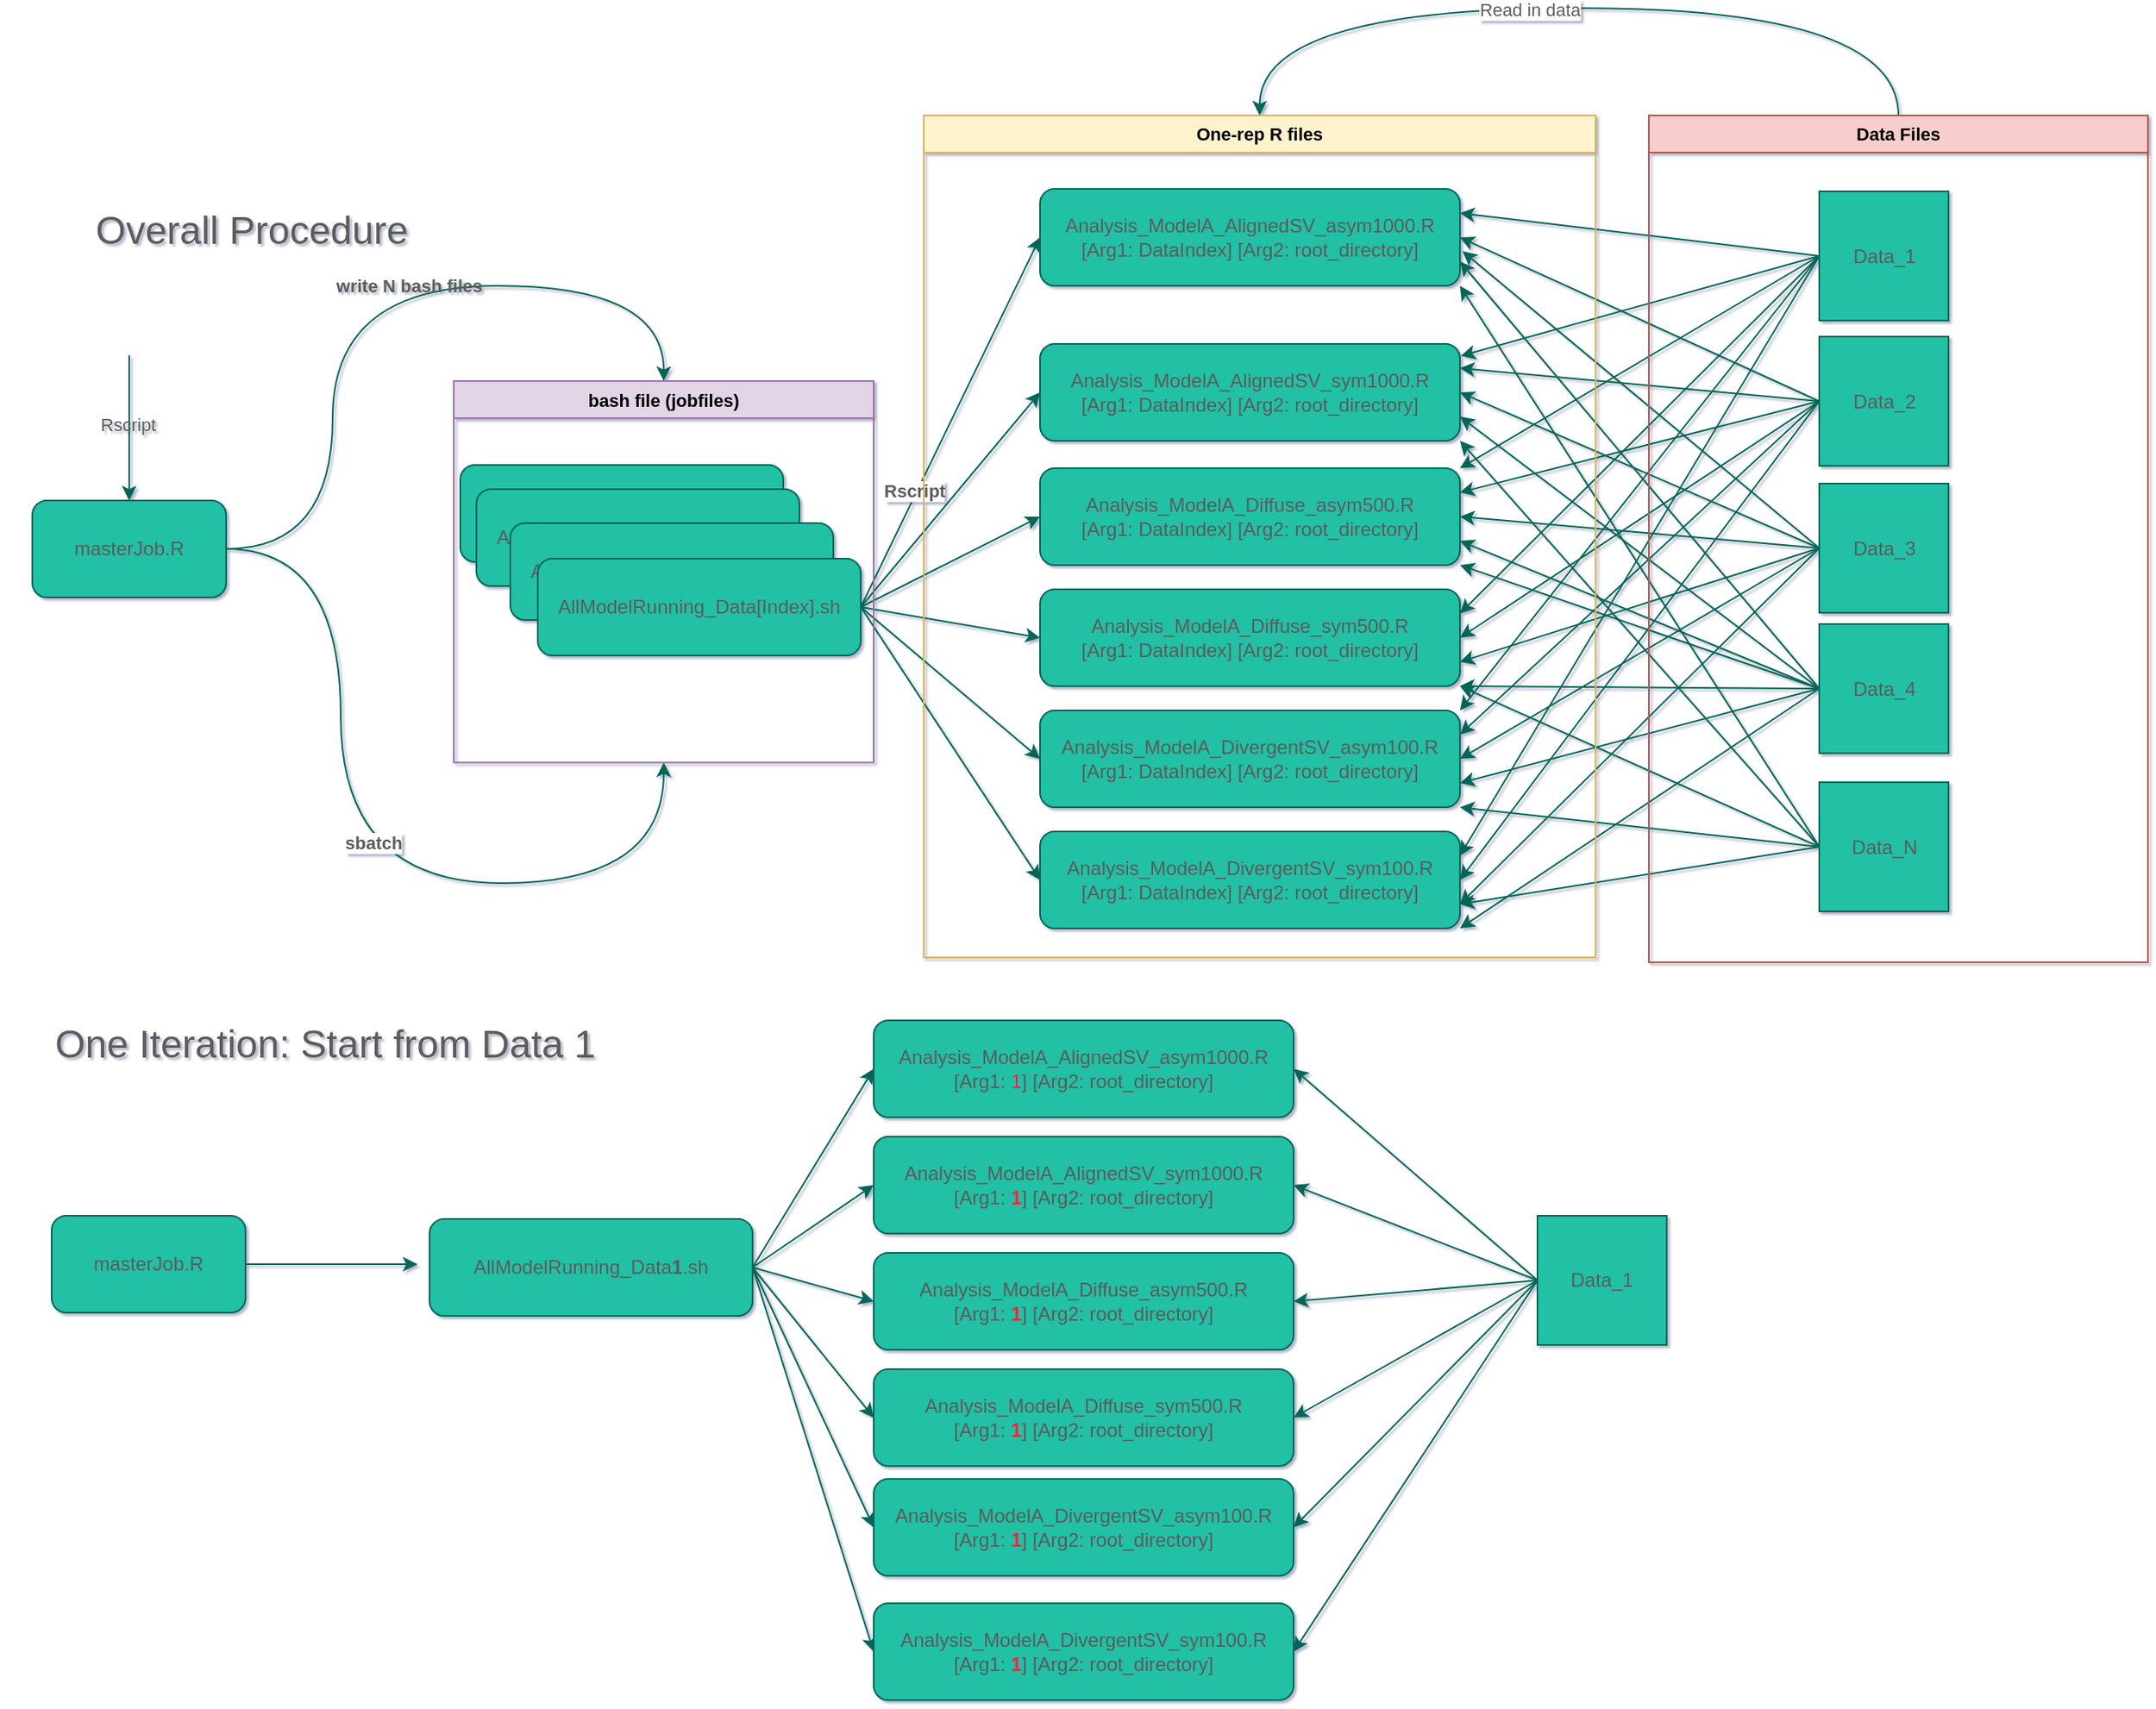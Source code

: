 <mxfile version="21.8.2" type="device">
  <diagram name="Page-1" id="SpYMa07zSHw1RpT01I9M">
    <mxGraphModel dx="2014" dy="982" grid="0" gridSize="10" guides="1" tooltips="1" connect="1" arrows="1" fold="1" page="1" pageScale="1" pageWidth="850" pageHeight="1100" math="0" shadow="1">
      <root>
        <mxCell id="0" />
        <mxCell id="1" parent="0" />
        <mxCell id="arrLQwUj6pvpC0ov4RRB-5" style="rounded=0;orthogonalLoop=1;jettySize=auto;html=1;exitX=1;exitY=0.5;exitDx=0;exitDy=0;entryX=0.5;entryY=0;entryDx=0;entryDy=0;edgeStyle=orthogonalEdgeStyle;labelBackgroundColor=none;strokeColor=#006658;fontColor=default;curved=1;" edge="1" parent="1" source="arrLQwUj6pvpC0ov4RRB-1" target="arrLQwUj6pvpC0ov4RRB-119">
          <mxGeometry relative="1" as="geometry">
            <Array as="points">
              <mxPoint x="286" y="500" />
              <mxPoint x="286" y="337" />
              <mxPoint x="491" y="337" />
            </Array>
          </mxGeometry>
        </mxCell>
        <mxCell id="arrLQwUj6pvpC0ov4RRB-9" value="&lt;b&gt;write N bash files&lt;/b&gt;" style="edgeLabel;html=1;align=center;verticalAlign=middle;resizable=0;points=[];labelBackgroundColor=none;fontColor=#5C5C5C;" vertex="1" connectable="0" parent="arrLQwUj6pvpC0ov4RRB-5">
          <mxGeometry x="-0.064" y="1" relative="1" as="geometry">
            <mxPoint x="45" y="1" as="offset" />
          </mxGeometry>
        </mxCell>
        <mxCell id="arrLQwUj6pvpC0ov4RRB-120" style="edgeStyle=orthogonalEdgeStyle;shape=connector;rounded=0;orthogonalLoop=1;jettySize=auto;html=1;exitX=1;exitY=0.5;exitDx=0;exitDy=0;entryX=0.5;entryY=1;entryDx=0;entryDy=0;labelBackgroundColor=default;strokeColor=#006658;align=center;verticalAlign=middle;fontFamily=Helvetica;fontSize=11;fontColor=#5C5C5C;endArrow=classic;fillColor=#21C0A5;curved=1;" edge="1" parent="1" source="arrLQwUj6pvpC0ov4RRB-1" target="arrLQwUj6pvpC0ov4RRB-119">
          <mxGeometry relative="1" as="geometry">
            <Array as="points">
              <mxPoint x="291" y="500" />
              <mxPoint x="291" y="707" />
              <mxPoint x="491" y="707" />
            </Array>
          </mxGeometry>
        </mxCell>
        <mxCell id="arrLQwUj6pvpC0ov4RRB-121" value="&lt;b&gt;sbatch&lt;/b&gt;" style="edgeLabel;html=1;align=center;verticalAlign=middle;resizable=0;points=[];fontSize=11;fontFamily=Helvetica;fontColor=#5C5C5C;" vertex="1" connectable="0" parent="arrLQwUj6pvpC0ov4RRB-120">
          <mxGeometry x="-0.086" y="19" relative="1" as="geometry">
            <mxPoint x="1" as="offset" />
          </mxGeometry>
        </mxCell>
        <mxCell id="arrLQwUj6pvpC0ov4RRB-1" value="masterJob.R" style="rounded=1;whiteSpace=wrap;html=1;labelBackgroundColor=none;fillColor=#21C0A5;strokeColor=#006658;fontColor=#5C5C5C;" vertex="1" parent="1">
          <mxGeometry x="100" y="470" width="120" height="60" as="geometry" />
        </mxCell>
        <mxCell id="arrLQwUj6pvpC0ov4RRB-2" value="" style="endArrow=classic;html=1;rounded=0;entryX=0.5;entryY=0;entryDx=0;entryDy=0;labelBackgroundColor=none;strokeColor=#006658;fontColor=default;" edge="1" parent="1" target="arrLQwUj6pvpC0ov4RRB-1">
          <mxGeometry width="50" height="50" relative="1" as="geometry">
            <mxPoint x="160" y="380" as="sourcePoint" />
            <mxPoint x="210" y="360" as="targetPoint" />
          </mxGeometry>
        </mxCell>
        <mxCell id="arrLQwUj6pvpC0ov4RRB-3" value="Rscript" style="edgeLabel;html=1;align=center;verticalAlign=middle;resizable=0;points=[];labelBackgroundColor=none;fontColor=#5C5C5C;" vertex="1" connectable="0" parent="arrLQwUj6pvpC0ov4RRB-2">
          <mxGeometry x="-0.044" y="-1" relative="1" as="geometry">
            <mxPoint as="offset" />
          </mxGeometry>
        </mxCell>
        <mxCell id="arrLQwUj6pvpC0ov4RRB-110" style="edgeStyle=none;shape=connector;rounded=0;orthogonalLoop=1;jettySize=auto;html=1;exitX=1;exitY=0.5;exitDx=0;exitDy=0;entryX=0;entryY=0.5;entryDx=0;entryDy=0;labelBackgroundColor=default;strokeColor=#006658;align=center;verticalAlign=middle;fontFamily=Helvetica;fontSize=11;fontColor=#5C5C5C;endArrow=classic;fillColor=#21C0A5;" edge="1" parent="1" source="arrLQwUj6pvpC0ov4RRB-8" target="arrLQwUj6pvpC0ov4RRB-13">
          <mxGeometry relative="1" as="geometry" />
        </mxCell>
        <mxCell id="arrLQwUj6pvpC0ov4RRB-116" value="&lt;b&gt;Rscript&lt;/b&gt;" style="edgeLabel;html=1;align=center;verticalAlign=middle;resizable=0;points=[];fontSize=11;fontFamily=Helvetica;fontColor=#5C5C5C;" vertex="1" connectable="0" parent="arrLQwUj6pvpC0ov4RRB-110">
          <mxGeometry x="-0.38" y="2" relative="1" as="geometry">
            <mxPoint as="offset" />
          </mxGeometry>
        </mxCell>
        <mxCell id="arrLQwUj6pvpC0ov4RRB-111" style="edgeStyle=none;shape=connector;rounded=0;orthogonalLoop=1;jettySize=auto;html=1;exitX=1;exitY=0.5;exitDx=0;exitDy=0;entryX=0;entryY=0.5;entryDx=0;entryDy=0;labelBackgroundColor=default;strokeColor=#006658;align=center;verticalAlign=middle;fontFamily=Helvetica;fontSize=11;fontColor=#5C5C5C;endArrow=classic;fillColor=#21C0A5;" edge="1" parent="1" source="arrLQwUj6pvpC0ov4RRB-8" target="arrLQwUj6pvpC0ov4RRB-14">
          <mxGeometry relative="1" as="geometry" />
        </mxCell>
        <mxCell id="arrLQwUj6pvpC0ov4RRB-112" style="edgeStyle=none;shape=connector;rounded=0;orthogonalLoop=1;jettySize=auto;html=1;exitX=1;exitY=0.5;exitDx=0;exitDy=0;entryX=0;entryY=0.5;entryDx=0;entryDy=0;labelBackgroundColor=default;strokeColor=#006658;align=center;verticalAlign=middle;fontFamily=Helvetica;fontSize=11;fontColor=#5C5C5C;endArrow=classic;fillColor=#21C0A5;" edge="1" parent="1" source="arrLQwUj6pvpC0ov4RRB-8" target="arrLQwUj6pvpC0ov4RRB-18">
          <mxGeometry relative="1" as="geometry" />
        </mxCell>
        <mxCell id="arrLQwUj6pvpC0ov4RRB-113" style="edgeStyle=none;shape=connector;rounded=0;orthogonalLoop=1;jettySize=auto;html=1;exitX=1;exitY=0.5;exitDx=0;exitDy=0;entryX=0;entryY=0.5;entryDx=0;entryDy=0;labelBackgroundColor=default;strokeColor=#006658;align=center;verticalAlign=middle;fontFamily=Helvetica;fontSize=11;fontColor=#5C5C5C;endArrow=classic;fillColor=#21C0A5;" edge="1" parent="1" source="arrLQwUj6pvpC0ov4RRB-8" target="arrLQwUj6pvpC0ov4RRB-19">
          <mxGeometry relative="1" as="geometry" />
        </mxCell>
        <mxCell id="arrLQwUj6pvpC0ov4RRB-114" style="edgeStyle=none;shape=connector;rounded=0;orthogonalLoop=1;jettySize=auto;html=1;exitX=1;exitY=0.5;exitDx=0;exitDy=0;entryX=0;entryY=0.5;entryDx=0;entryDy=0;labelBackgroundColor=default;strokeColor=#006658;align=center;verticalAlign=middle;fontFamily=Helvetica;fontSize=11;fontColor=#5C5C5C;endArrow=classic;fillColor=#21C0A5;" edge="1" parent="1" source="arrLQwUj6pvpC0ov4RRB-8" target="arrLQwUj6pvpC0ov4RRB-20">
          <mxGeometry relative="1" as="geometry" />
        </mxCell>
        <mxCell id="arrLQwUj6pvpC0ov4RRB-115" style="edgeStyle=none;shape=connector;rounded=0;orthogonalLoop=1;jettySize=auto;html=1;exitX=1;exitY=0.5;exitDx=0;exitDy=0;entryX=0;entryY=0.5;entryDx=0;entryDy=0;labelBackgroundColor=default;strokeColor=#006658;align=center;verticalAlign=middle;fontFamily=Helvetica;fontSize=11;fontColor=#5C5C5C;endArrow=classic;fillColor=#21C0A5;" edge="1" parent="1" source="arrLQwUj6pvpC0ov4RRB-8" target="arrLQwUj6pvpC0ov4RRB-21">
          <mxGeometry relative="1" as="geometry" />
        </mxCell>
        <mxCell id="arrLQwUj6pvpC0ov4RRB-34" style="rounded=0;orthogonalLoop=1;jettySize=auto;html=1;exitX=0;exitY=0.5;exitDx=0;exitDy=0;entryX=1;entryY=0.25;entryDx=0;entryDy=0;labelBackgroundColor=none;strokeColor=#006658;fontColor=default;" edge="1" parent="1" source="arrLQwUj6pvpC0ov4RRB-32" target="arrLQwUj6pvpC0ov4RRB-13">
          <mxGeometry relative="1" as="geometry" />
        </mxCell>
        <mxCell id="arrLQwUj6pvpC0ov4RRB-46" style="rounded=0;orthogonalLoop=1;jettySize=auto;html=1;exitX=0;exitY=0.5;exitDx=0;exitDy=0;entryX=1.002;entryY=0.125;entryDx=0;entryDy=0;entryPerimeter=0;labelBackgroundColor=none;strokeColor=#006658;fontColor=default;" edge="1" parent="1" source="arrLQwUj6pvpC0ov4RRB-32" target="arrLQwUj6pvpC0ov4RRB-14">
          <mxGeometry relative="1" as="geometry" />
        </mxCell>
        <mxCell id="arrLQwUj6pvpC0ov4RRB-51" style="edgeStyle=none;shape=connector;rounded=0;orthogonalLoop=1;jettySize=auto;html=1;exitX=0;exitY=0.5;exitDx=0;exitDy=0;entryX=1;entryY=0;entryDx=0;entryDy=0;labelBackgroundColor=none;strokeColor=#006658;align=center;verticalAlign=middle;fontFamily=Helvetica;fontSize=11;fontColor=default;endArrow=classic;" edge="1" parent="1" source="arrLQwUj6pvpC0ov4RRB-32" target="arrLQwUj6pvpC0ov4RRB-18">
          <mxGeometry relative="1" as="geometry" />
        </mxCell>
        <mxCell id="arrLQwUj6pvpC0ov4RRB-56" style="edgeStyle=none;shape=connector;rounded=0;orthogonalLoop=1;jettySize=auto;html=1;exitX=0;exitY=0.5;exitDx=0;exitDy=0;entryX=1;entryY=0.25;entryDx=0;entryDy=0;labelBackgroundColor=none;strokeColor=#006658;align=center;verticalAlign=middle;fontFamily=Helvetica;fontSize=11;fontColor=default;endArrow=classic;" edge="1" parent="1" source="arrLQwUj6pvpC0ov4RRB-32" target="arrLQwUj6pvpC0ov4RRB-19">
          <mxGeometry relative="1" as="geometry" />
        </mxCell>
        <mxCell id="arrLQwUj6pvpC0ov4RRB-61" style="edgeStyle=none;shape=connector;rounded=0;orthogonalLoop=1;jettySize=auto;html=1;exitX=0;exitY=0.5;exitDx=0;exitDy=0;entryX=1;entryY=0;entryDx=0;entryDy=0;labelBackgroundColor=none;strokeColor=#006658;align=center;verticalAlign=middle;fontFamily=Helvetica;fontSize=11;fontColor=default;endArrow=classic;" edge="1" parent="1" source="arrLQwUj6pvpC0ov4RRB-32" target="arrLQwUj6pvpC0ov4RRB-20">
          <mxGeometry relative="1" as="geometry" />
        </mxCell>
        <mxCell id="arrLQwUj6pvpC0ov4RRB-66" style="edgeStyle=none;shape=connector;rounded=0;orthogonalLoop=1;jettySize=auto;html=1;exitX=0;exitY=0.5;exitDx=0;exitDy=0;entryX=1;entryY=0.25;entryDx=0;entryDy=0;labelBackgroundColor=none;strokeColor=#006658;align=center;verticalAlign=middle;fontFamily=Helvetica;fontSize=11;fontColor=default;endArrow=classic;" edge="1" parent="1" source="arrLQwUj6pvpC0ov4RRB-32" target="arrLQwUj6pvpC0ov4RRB-21">
          <mxGeometry relative="1" as="geometry" />
        </mxCell>
        <mxCell id="arrLQwUj6pvpC0ov4RRB-39" style="rounded=0;orthogonalLoop=1;jettySize=auto;html=1;exitX=0;exitY=0.5;exitDx=0;exitDy=0;entryX=1;entryY=0.5;entryDx=0;entryDy=0;labelBackgroundColor=none;strokeColor=#006658;fontColor=default;" edge="1" parent="1" source="arrLQwUj6pvpC0ov4RRB-33" target="arrLQwUj6pvpC0ov4RRB-13">
          <mxGeometry relative="1" as="geometry" />
        </mxCell>
        <mxCell id="arrLQwUj6pvpC0ov4RRB-47" style="edgeStyle=none;shape=connector;rounded=0;orthogonalLoop=1;jettySize=auto;html=1;exitX=0;exitY=0.5;exitDx=0;exitDy=0;entryX=1;entryY=0.25;entryDx=0;entryDy=0;labelBackgroundColor=none;strokeColor=#006658;align=center;verticalAlign=middle;fontFamily=Helvetica;fontSize=11;fontColor=default;endArrow=classic;" edge="1" parent="1" source="arrLQwUj6pvpC0ov4RRB-33" target="arrLQwUj6pvpC0ov4RRB-14">
          <mxGeometry relative="1" as="geometry" />
        </mxCell>
        <mxCell id="arrLQwUj6pvpC0ov4RRB-52" style="edgeStyle=none;shape=connector;rounded=0;orthogonalLoop=1;jettySize=auto;html=1;exitX=0;exitY=0.5;exitDx=0;exitDy=0;entryX=1;entryY=0.25;entryDx=0;entryDy=0;labelBackgroundColor=none;strokeColor=#006658;align=center;verticalAlign=middle;fontFamily=Helvetica;fontSize=11;fontColor=default;endArrow=classic;" edge="1" parent="1" source="arrLQwUj6pvpC0ov4RRB-33" target="arrLQwUj6pvpC0ov4RRB-18">
          <mxGeometry relative="1" as="geometry" />
        </mxCell>
        <mxCell id="arrLQwUj6pvpC0ov4RRB-57" style="edgeStyle=none;shape=connector;rounded=0;orthogonalLoop=1;jettySize=auto;html=1;exitX=0;exitY=0.5;exitDx=0;exitDy=0;entryX=1;entryY=0.5;entryDx=0;entryDy=0;labelBackgroundColor=none;strokeColor=#006658;align=center;verticalAlign=middle;fontFamily=Helvetica;fontSize=11;fontColor=default;endArrow=classic;" edge="1" parent="1" source="arrLQwUj6pvpC0ov4RRB-33" target="arrLQwUj6pvpC0ov4RRB-19">
          <mxGeometry relative="1" as="geometry" />
        </mxCell>
        <mxCell id="arrLQwUj6pvpC0ov4RRB-62" style="edgeStyle=none;shape=connector;rounded=0;orthogonalLoop=1;jettySize=auto;html=1;exitX=0;exitY=0.5;exitDx=0;exitDy=0;entryX=1;entryY=0.25;entryDx=0;entryDy=0;labelBackgroundColor=none;strokeColor=#006658;align=center;verticalAlign=middle;fontFamily=Helvetica;fontSize=11;fontColor=default;endArrow=classic;" edge="1" parent="1" source="arrLQwUj6pvpC0ov4RRB-33" target="arrLQwUj6pvpC0ov4RRB-20">
          <mxGeometry relative="1" as="geometry" />
        </mxCell>
        <mxCell id="arrLQwUj6pvpC0ov4RRB-67" style="edgeStyle=none;shape=connector;rounded=0;orthogonalLoop=1;jettySize=auto;html=1;exitX=0;exitY=0.5;exitDx=0;exitDy=0;entryX=1;entryY=0.5;entryDx=0;entryDy=0;labelBackgroundColor=none;strokeColor=#006658;align=center;verticalAlign=middle;fontFamily=Helvetica;fontSize=11;fontColor=default;endArrow=classic;" edge="1" parent="1" source="arrLQwUj6pvpC0ov4RRB-33" target="arrLQwUj6pvpC0ov4RRB-21">
          <mxGeometry relative="1" as="geometry" />
        </mxCell>
        <mxCell id="arrLQwUj6pvpC0ov4RRB-40" style="rounded=0;orthogonalLoop=1;jettySize=auto;html=1;exitX=0;exitY=0.5;exitDx=0;exitDy=0;entryX=1.006;entryY=0.642;entryDx=0;entryDy=0;entryPerimeter=0;labelBackgroundColor=none;strokeColor=#006658;fontColor=default;" edge="1" parent="1" source="arrLQwUj6pvpC0ov4RRB-35" target="arrLQwUj6pvpC0ov4RRB-13">
          <mxGeometry relative="1" as="geometry" />
        </mxCell>
        <mxCell id="arrLQwUj6pvpC0ov4RRB-48" style="edgeStyle=none;shape=connector;rounded=0;orthogonalLoop=1;jettySize=auto;html=1;exitX=0;exitY=0.5;exitDx=0;exitDy=0;entryX=1;entryY=0.5;entryDx=0;entryDy=0;labelBackgroundColor=none;strokeColor=#006658;align=center;verticalAlign=middle;fontFamily=Helvetica;fontSize=11;fontColor=default;endArrow=classic;" edge="1" parent="1" source="arrLQwUj6pvpC0ov4RRB-35" target="arrLQwUj6pvpC0ov4RRB-14">
          <mxGeometry relative="1" as="geometry" />
        </mxCell>
        <mxCell id="arrLQwUj6pvpC0ov4RRB-53" style="edgeStyle=none;shape=connector;rounded=0;orthogonalLoop=1;jettySize=auto;html=1;exitX=0;exitY=0.5;exitDx=0;exitDy=0;entryX=1;entryY=0.5;entryDx=0;entryDy=0;labelBackgroundColor=none;strokeColor=#006658;align=center;verticalAlign=middle;fontFamily=Helvetica;fontSize=11;fontColor=default;endArrow=classic;" edge="1" parent="1" source="arrLQwUj6pvpC0ov4RRB-35" target="arrLQwUj6pvpC0ov4RRB-18">
          <mxGeometry relative="1" as="geometry" />
        </mxCell>
        <mxCell id="arrLQwUj6pvpC0ov4RRB-58" style="edgeStyle=none;shape=connector;rounded=0;orthogonalLoop=1;jettySize=auto;html=1;exitX=0;exitY=0.5;exitDx=0;exitDy=0;entryX=1;entryY=0.75;entryDx=0;entryDy=0;labelBackgroundColor=none;strokeColor=#006658;align=center;verticalAlign=middle;fontFamily=Helvetica;fontSize=11;fontColor=default;endArrow=classic;" edge="1" parent="1" source="arrLQwUj6pvpC0ov4RRB-35" target="arrLQwUj6pvpC0ov4RRB-19">
          <mxGeometry relative="1" as="geometry" />
        </mxCell>
        <mxCell id="arrLQwUj6pvpC0ov4RRB-63" style="edgeStyle=none;shape=connector;rounded=0;orthogonalLoop=1;jettySize=auto;html=1;exitX=0;exitY=0.5;exitDx=0;exitDy=0;entryX=1;entryY=0.5;entryDx=0;entryDy=0;labelBackgroundColor=none;strokeColor=#006658;align=center;verticalAlign=middle;fontFamily=Helvetica;fontSize=11;fontColor=default;endArrow=classic;" edge="1" parent="1" source="arrLQwUj6pvpC0ov4RRB-35" target="arrLQwUj6pvpC0ov4RRB-20">
          <mxGeometry relative="1" as="geometry" />
        </mxCell>
        <mxCell id="arrLQwUj6pvpC0ov4RRB-68" style="edgeStyle=none;shape=connector;rounded=0;orthogonalLoop=1;jettySize=auto;html=1;exitX=0;exitY=0.5;exitDx=0;exitDy=0;entryX=1;entryY=0.75;entryDx=0;entryDy=0;labelBackgroundColor=none;strokeColor=#006658;align=center;verticalAlign=middle;fontFamily=Helvetica;fontSize=11;fontColor=default;endArrow=classic;" edge="1" parent="1" source="arrLQwUj6pvpC0ov4RRB-35" target="arrLQwUj6pvpC0ov4RRB-21">
          <mxGeometry relative="1" as="geometry" />
        </mxCell>
        <mxCell id="arrLQwUj6pvpC0ov4RRB-41" style="rounded=0;orthogonalLoop=1;jettySize=auto;html=1;exitX=0;exitY=0.5;exitDx=0;exitDy=0;entryX=1;entryY=0.75;entryDx=0;entryDy=0;labelBackgroundColor=none;strokeColor=#006658;fontColor=default;" edge="1" parent="1" source="arrLQwUj6pvpC0ov4RRB-36" target="arrLQwUj6pvpC0ov4RRB-13">
          <mxGeometry relative="1" as="geometry" />
        </mxCell>
        <mxCell id="arrLQwUj6pvpC0ov4RRB-49" style="edgeStyle=none;shape=connector;rounded=0;orthogonalLoop=1;jettySize=auto;html=1;exitX=0;exitY=0.5;exitDx=0;exitDy=0;entryX=1;entryY=0.75;entryDx=0;entryDy=0;labelBackgroundColor=none;strokeColor=#006658;align=center;verticalAlign=middle;fontFamily=Helvetica;fontSize=11;fontColor=default;endArrow=classic;" edge="1" parent="1" source="arrLQwUj6pvpC0ov4RRB-36" target="arrLQwUj6pvpC0ov4RRB-14">
          <mxGeometry relative="1" as="geometry" />
        </mxCell>
        <mxCell id="arrLQwUj6pvpC0ov4RRB-54" style="edgeStyle=none;shape=connector;rounded=0;orthogonalLoop=1;jettySize=auto;html=1;exitX=0;exitY=0.5;exitDx=0;exitDy=0;entryX=1;entryY=0.75;entryDx=0;entryDy=0;labelBackgroundColor=none;strokeColor=#006658;align=center;verticalAlign=middle;fontFamily=Helvetica;fontSize=11;fontColor=default;endArrow=classic;" edge="1" parent="1" source="arrLQwUj6pvpC0ov4RRB-36" target="arrLQwUj6pvpC0ov4RRB-18">
          <mxGeometry relative="1" as="geometry" />
        </mxCell>
        <mxCell id="arrLQwUj6pvpC0ov4RRB-55" style="edgeStyle=none;shape=connector;rounded=0;orthogonalLoop=1;jettySize=auto;html=1;exitX=0;exitY=0.5;exitDx=0;exitDy=0;entryX=1;entryY=1;entryDx=0;entryDy=0;labelBackgroundColor=none;strokeColor=#006658;align=center;verticalAlign=middle;fontFamily=Helvetica;fontSize=11;fontColor=default;endArrow=classic;" edge="1" parent="1" source="arrLQwUj6pvpC0ov4RRB-36" target="arrLQwUj6pvpC0ov4RRB-18">
          <mxGeometry relative="1" as="geometry" />
        </mxCell>
        <mxCell id="arrLQwUj6pvpC0ov4RRB-59" style="edgeStyle=none;shape=connector;rounded=0;orthogonalLoop=1;jettySize=auto;html=1;exitX=0;exitY=0.5;exitDx=0;exitDy=0;entryX=1;entryY=1;entryDx=0;entryDy=0;labelBackgroundColor=none;strokeColor=#006658;align=center;verticalAlign=middle;fontFamily=Helvetica;fontSize=11;fontColor=default;endArrow=classic;" edge="1" parent="1" source="arrLQwUj6pvpC0ov4RRB-36" target="arrLQwUj6pvpC0ov4RRB-19">
          <mxGeometry relative="1" as="geometry" />
        </mxCell>
        <mxCell id="arrLQwUj6pvpC0ov4RRB-64" style="edgeStyle=none;shape=connector;rounded=0;orthogonalLoop=1;jettySize=auto;html=1;exitX=0;exitY=0.5;exitDx=0;exitDy=0;entryX=1;entryY=0.75;entryDx=0;entryDy=0;labelBackgroundColor=none;strokeColor=#006658;align=center;verticalAlign=middle;fontFamily=Helvetica;fontSize=11;fontColor=default;endArrow=classic;" edge="1" parent="1" source="arrLQwUj6pvpC0ov4RRB-36" target="arrLQwUj6pvpC0ov4RRB-20">
          <mxGeometry relative="1" as="geometry" />
        </mxCell>
        <mxCell id="arrLQwUj6pvpC0ov4RRB-69" style="edgeStyle=none;shape=connector;rounded=0;orthogonalLoop=1;jettySize=auto;html=1;exitX=0;exitY=0.5;exitDx=0;exitDy=0;entryX=1;entryY=1;entryDx=0;entryDy=0;labelBackgroundColor=none;strokeColor=#006658;align=center;verticalAlign=middle;fontFamily=Helvetica;fontSize=11;fontColor=default;endArrow=classic;" edge="1" parent="1" source="arrLQwUj6pvpC0ov4RRB-36" target="arrLQwUj6pvpC0ov4RRB-21">
          <mxGeometry relative="1" as="geometry" />
        </mxCell>
        <mxCell id="arrLQwUj6pvpC0ov4RRB-42" style="rounded=0;orthogonalLoop=1;jettySize=auto;html=1;exitX=0;exitY=0.5;exitDx=0;exitDy=0;entryX=1;entryY=1;entryDx=0;entryDy=0;labelBackgroundColor=none;strokeColor=#006658;fontColor=default;" edge="1" parent="1" source="arrLQwUj6pvpC0ov4RRB-37" target="arrLQwUj6pvpC0ov4RRB-13">
          <mxGeometry relative="1" as="geometry" />
        </mxCell>
        <mxCell id="arrLQwUj6pvpC0ov4RRB-50" style="edgeStyle=none;shape=connector;rounded=0;orthogonalLoop=1;jettySize=auto;html=1;exitX=0;exitY=0.5;exitDx=0;exitDy=0;entryX=1;entryY=1;entryDx=0;entryDy=0;labelBackgroundColor=none;strokeColor=#006658;align=center;verticalAlign=middle;fontFamily=Helvetica;fontSize=11;fontColor=default;endArrow=classic;" edge="1" parent="1" source="arrLQwUj6pvpC0ov4RRB-37" target="arrLQwUj6pvpC0ov4RRB-14">
          <mxGeometry relative="1" as="geometry" />
        </mxCell>
        <mxCell id="arrLQwUj6pvpC0ov4RRB-60" style="edgeStyle=none;shape=connector;rounded=0;orthogonalLoop=1;jettySize=auto;html=1;exitX=0;exitY=0.5;exitDx=0;exitDy=0;entryX=1;entryY=1;entryDx=0;entryDy=0;labelBackgroundColor=none;strokeColor=#006658;align=center;verticalAlign=middle;fontFamily=Helvetica;fontSize=11;fontColor=default;endArrow=classic;" edge="1" parent="1" source="arrLQwUj6pvpC0ov4RRB-37" target="arrLQwUj6pvpC0ov4RRB-19">
          <mxGeometry relative="1" as="geometry" />
        </mxCell>
        <mxCell id="arrLQwUj6pvpC0ov4RRB-65" style="edgeStyle=none;shape=connector;rounded=0;orthogonalLoop=1;jettySize=auto;html=1;exitX=0;exitY=0.5;exitDx=0;exitDy=0;entryX=1;entryY=1;entryDx=0;entryDy=0;labelBackgroundColor=none;strokeColor=#006658;align=center;verticalAlign=middle;fontFamily=Helvetica;fontSize=11;fontColor=default;endArrow=classic;" edge="1" parent="1" source="arrLQwUj6pvpC0ov4RRB-37" target="arrLQwUj6pvpC0ov4RRB-20">
          <mxGeometry relative="1" as="geometry" />
        </mxCell>
        <mxCell id="arrLQwUj6pvpC0ov4RRB-70" style="edgeStyle=none;shape=connector;rounded=0;orthogonalLoop=1;jettySize=auto;html=1;exitX=0;exitY=0.5;exitDx=0;exitDy=0;entryX=1;entryY=0.75;entryDx=0;entryDy=0;labelBackgroundColor=none;strokeColor=#006658;align=center;verticalAlign=middle;fontFamily=Helvetica;fontSize=11;fontColor=default;endArrow=classic;" edge="1" parent="1" source="arrLQwUj6pvpC0ov4RRB-37" target="arrLQwUj6pvpC0ov4RRB-21">
          <mxGeometry relative="1" as="geometry" />
        </mxCell>
        <mxCell id="arrLQwUj6pvpC0ov4RRB-71" value="&lt;font style=&quot;font-size: 24px;&quot;&gt;Overall Procedure&lt;/font&gt;" style="text;html=1;strokeColor=none;fillColor=none;align=center;verticalAlign=middle;whiteSpace=wrap;rounded=0;fontSize=11;fontFamily=Helvetica;fontColor=#5C5C5C;labelBackgroundColor=none;" vertex="1" parent="1">
          <mxGeometry x="126" y="293" width="220" height="20" as="geometry" />
        </mxCell>
        <mxCell id="arrLQwUj6pvpC0ov4RRB-74" value="&lt;font style=&quot;font-size: 24px;&quot;&gt;One Iteration: Start from Data 1&lt;/font&gt;" style="text;html=1;strokeColor=none;fillColor=none;align=center;verticalAlign=middle;whiteSpace=wrap;rounded=0;fontSize=11;fontFamily=Helvetica;fontColor=#5C5C5C;labelBackgroundColor=none;" vertex="1" parent="1">
          <mxGeometry x="80" y="797" width="403" height="20" as="geometry" />
        </mxCell>
        <mxCell id="arrLQwUj6pvpC0ov4RRB-77" style="edgeStyle=orthogonalEdgeStyle;rounded=0;orthogonalLoop=1;jettySize=auto;html=1;exitX=1;exitY=0.5;exitDx=0;exitDy=0;strokeColor=#006658;fontColor=#5C5C5C;fillColor=#21C0A5;" edge="1" parent="1" source="arrLQwUj6pvpC0ov4RRB-75">
          <mxGeometry relative="1" as="geometry">
            <mxPoint x="338.5" y="943" as="targetPoint" />
          </mxGeometry>
        </mxCell>
        <mxCell id="arrLQwUj6pvpC0ov4RRB-75" value="masterJob.R" style="rounded=1;whiteSpace=wrap;html=1;labelBackgroundColor=none;fillColor=#21C0A5;strokeColor=#006658;fontColor=#5C5C5C;" vertex="1" parent="1">
          <mxGeometry x="112" y="913" width="120" height="60" as="geometry" />
        </mxCell>
        <mxCell id="arrLQwUj6pvpC0ov4RRB-80" style="rounded=0;orthogonalLoop=1;jettySize=auto;html=1;exitX=1;exitY=0.5;exitDx=0;exitDy=0;entryX=0;entryY=0.5;entryDx=0;entryDy=0;strokeColor=#006658;fontColor=#5C5C5C;fillColor=#21C0A5;" edge="1" parent="1" source="arrLQwUj6pvpC0ov4RRB-76" target="arrLQwUj6pvpC0ov4RRB-79">
          <mxGeometry relative="1" as="geometry" />
        </mxCell>
        <mxCell id="arrLQwUj6pvpC0ov4RRB-84" style="edgeStyle=none;shape=connector;rounded=0;orthogonalLoop=1;jettySize=auto;html=1;exitX=1;exitY=0.5;exitDx=0;exitDy=0;entryX=0;entryY=0.5;entryDx=0;entryDy=0;labelBackgroundColor=default;strokeColor=#006658;align=center;verticalAlign=middle;fontFamily=Helvetica;fontSize=11;fontColor=#5C5C5C;endArrow=classic;fillColor=#21C0A5;" edge="1" parent="1" source="arrLQwUj6pvpC0ov4RRB-76" target="arrLQwUj6pvpC0ov4RRB-82">
          <mxGeometry relative="1" as="geometry" />
        </mxCell>
        <mxCell id="arrLQwUj6pvpC0ov4RRB-86" style="edgeStyle=none;shape=connector;rounded=0;orthogonalLoop=1;jettySize=auto;html=1;exitX=1;exitY=0.5;exitDx=0;exitDy=0;labelBackgroundColor=default;strokeColor=#006658;align=center;verticalAlign=middle;fontFamily=Helvetica;fontSize=11;fontColor=#5C5C5C;endArrow=classic;fillColor=#21C0A5;entryX=0;entryY=0.5;entryDx=0;entryDy=0;" edge="1" parent="1" source="arrLQwUj6pvpC0ov4RRB-76" target="arrLQwUj6pvpC0ov4RRB-85">
          <mxGeometry relative="1" as="geometry">
            <mxPoint x="619.5" y="964.5" as="targetPoint" />
          </mxGeometry>
        </mxCell>
        <mxCell id="arrLQwUj6pvpC0ov4RRB-91" style="edgeStyle=none;shape=connector;rounded=0;orthogonalLoop=1;jettySize=auto;html=1;exitX=1;exitY=0.5;exitDx=0;exitDy=0;entryX=0;entryY=0.5;entryDx=0;entryDy=0;labelBackgroundColor=default;strokeColor=#006658;align=center;verticalAlign=middle;fontFamily=Helvetica;fontSize=11;fontColor=#5C5C5C;endArrow=classic;fillColor=#21C0A5;" edge="1" parent="1" source="arrLQwUj6pvpC0ov4RRB-76" target="arrLQwUj6pvpC0ov4RRB-88">
          <mxGeometry relative="1" as="geometry" />
        </mxCell>
        <mxCell id="arrLQwUj6pvpC0ov4RRB-92" style="edgeStyle=none;shape=connector;rounded=0;orthogonalLoop=1;jettySize=auto;html=1;exitX=1;exitY=0.5;exitDx=0;exitDy=0;entryX=0;entryY=0.5;entryDx=0;entryDy=0;labelBackgroundColor=default;strokeColor=#006658;align=center;verticalAlign=middle;fontFamily=Helvetica;fontSize=11;fontColor=#5C5C5C;endArrow=classic;fillColor=#21C0A5;" edge="1" parent="1" source="arrLQwUj6pvpC0ov4RRB-76" target="arrLQwUj6pvpC0ov4RRB-89">
          <mxGeometry relative="1" as="geometry" />
        </mxCell>
        <mxCell id="arrLQwUj6pvpC0ov4RRB-93" style="edgeStyle=none;shape=connector;rounded=0;orthogonalLoop=1;jettySize=auto;html=1;exitX=1;exitY=0.5;exitDx=0;exitDy=0;entryX=0;entryY=0.5;entryDx=0;entryDy=0;labelBackgroundColor=default;strokeColor=#006658;align=center;verticalAlign=middle;fontFamily=Helvetica;fontSize=11;fontColor=#5C5C5C;endArrow=classic;fillColor=#21C0A5;" edge="1" parent="1" source="arrLQwUj6pvpC0ov4RRB-76" target="arrLQwUj6pvpC0ov4RRB-90">
          <mxGeometry relative="1" as="geometry" />
        </mxCell>
        <mxCell id="arrLQwUj6pvpC0ov4RRB-76" value="AllModelRunning_Data&lt;b&gt;1&lt;/b&gt;.sh" style="rounded=1;whiteSpace=wrap;html=1;strokeColor=#006658;labelBackgroundColor=none;fillColor=#21C0A5;fontColor=#5C5C5C;" vertex="1" parent="1">
          <mxGeometry x="346" y="915" width="200" height="60" as="geometry" />
        </mxCell>
        <mxCell id="arrLQwUj6pvpC0ov4RRB-83" style="edgeStyle=none;shape=connector;rounded=0;orthogonalLoop=1;jettySize=auto;html=1;exitX=0;exitY=0.5;exitDx=0;exitDy=0;entryX=1;entryY=0.5;entryDx=0;entryDy=0;labelBackgroundColor=default;strokeColor=#006658;align=center;verticalAlign=middle;fontFamily=Helvetica;fontSize=11;fontColor=#5C5C5C;endArrow=classic;fillColor=#21C0A5;" edge="1" parent="1" source="arrLQwUj6pvpC0ov4RRB-78" target="arrLQwUj6pvpC0ov4RRB-82">
          <mxGeometry relative="1" as="geometry" />
        </mxCell>
        <mxCell id="arrLQwUj6pvpC0ov4RRB-87" style="edgeStyle=none;shape=connector;rounded=0;orthogonalLoop=1;jettySize=auto;html=1;exitX=0;exitY=0.5;exitDx=0;exitDy=0;entryX=1;entryY=0.5;entryDx=0;entryDy=0;labelBackgroundColor=default;strokeColor=#006658;align=center;verticalAlign=middle;fontFamily=Helvetica;fontSize=11;fontColor=#5C5C5C;endArrow=classic;fillColor=#21C0A5;" edge="1" parent="1" source="arrLQwUj6pvpC0ov4RRB-78" target="arrLQwUj6pvpC0ov4RRB-85">
          <mxGeometry relative="1" as="geometry" />
        </mxCell>
        <mxCell id="arrLQwUj6pvpC0ov4RRB-94" style="edgeStyle=none;shape=connector;rounded=0;orthogonalLoop=1;jettySize=auto;html=1;exitX=0;exitY=0.5;exitDx=0;exitDy=0;entryX=1;entryY=0.5;entryDx=0;entryDy=0;labelBackgroundColor=default;strokeColor=#006658;align=center;verticalAlign=middle;fontFamily=Helvetica;fontSize=11;fontColor=#5C5C5C;endArrow=classic;fillColor=#21C0A5;" edge="1" parent="1" source="arrLQwUj6pvpC0ov4RRB-78" target="arrLQwUj6pvpC0ov4RRB-88">
          <mxGeometry relative="1" as="geometry" />
        </mxCell>
        <mxCell id="arrLQwUj6pvpC0ov4RRB-95" style="edgeStyle=none;shape=connector;rounded=0;orthogonalLoop=1;jettySize=auto;html=1;exitX=0;exitY=0.5;exitDx=0;exitDy=0;entryX=1;entryY=0.5;entryDx=0;entryDy=0;labelBackgroundColor=default;strokeColor=#006658;align=center;verticalAlign=middle;fontFamily=Helvetica;fontSize=11;fontColor=#5C5C5C;endArrow=classic;fillColor=#21C0A5;" edge="1" parent="1" source="arrLQwUj6pvpC0ov4RRB-78" target="arrLQwUj6pvpC0ov4RRB-89">
          <mxGeometry relative="1" as="geometry" />
        </mxCell>
        <mxCell id="arrLQwUj6pvpC0ov4RRB-96" style="edgeStyle=none;shape=connector;rounded=0;orthogonalLoop=1;jettySize=auto;html=1;exitX=0;exitY=0.5;exitDx=0;exitDy=0;entryX=1;entryY=0.5;entryDx=0;entryDy=0;labelBackgroundColor=default;strokeColor=#006658;align=center;verticalAlign=middle;fontFamily=Helvetica;fontSize=11;fontColor=#5C5C5C;endArrow=classic;fillColor=#21C0A5;" edge="1" parent="1" source="arrLQwUj6pvpC0ov4RRB-78" target="arrLQwUj6pvpC0ov4RRB-90">
          <mxGeometry relative="1" as="geometry" />
        </mxCell>
        <mxCell id="arrLQwUj6pvpC0ov4RRB-78" value="Data_1" style="whiteSpace=wrap;html=1;aspect=fixed;labelBackgroundColor=none;fillColor=#21C0A5;strokeColor=#006658;fontColor=#5C5C5C;" vertex="1" parent="1">
          <mxGeometry x="1032" y="913" width="80" height="80" as="geometry" />
        </mxCell>
        <mxCell id="arrLQwUj6pvpC0ov4RRB-79" value="Analysis_ModelA_AlignedSV_asym1000.R&lt;br&gt;[Arg1: &lt;font color=&quot;#ff213f&quot;&gt;1&lt;/font&gt;] [Arg2: root_directory]" style="rounded=1;whiteSpace=wrap;html=1;labelBackgroundColor=none;fillColor=#21C0A5;strokeColor=#006658;fontColor=#5C5C5C;" vertex="1" parent="1">
          <mxGeometry x="621" y="792" width="260" height="60" as="geometry" />
        </mxCell>
        <mxCell id="arrLQwUj6pvpC0ov4RRB-81" style="rounded=0;orthogonalLoop=1;jettySize=auto;html=1;exitX=0;exitY=0.5;exitDx=0;exitDy=0;entryX=1;entryY=0.5;entryDx=0;entryDy=0;strokeColor=#006658;fontColor=#5C5C5C;fillColor=#21C0A5;" edge="1" parent="1" source="arrLQwUj6pvpC0ov4RRB-78" target="arrLQwUj6pvpC0ov4RRB-79">
          <mxGeometry relative="1" as="geometry" />
        </mxCell>
        <mxCell id="arrLQwUj6pvpC0ov4RRB-82" value="Analysis_ModelA_AlignedSV_sym1000.R&lt;br&gt;[Arg1: &lt;font color=&quot;#ff213f&quot;&gt;&lt;b&gt;1&lt;/b&gt;&lt;/font&gt;] [Arg2: root_directory]" style="rounded=1;whiteSpace=wrap;html=1;labelBackgroundColor=none;fillColor=#21C0A5;strokeColor=#006658;fontColor=#5C5C5C;" vertex="1" parent="1">
          <mxGeometry x="621" y="864" width="260" height="60" as="geometry" />
        </mxCell>
        <mxCell id="arrLQwUj6pvpC0ov4RRB-85" value="Analysis_ModelA_Diffuse_asym500.R&lt;br&gt;[Arg1:&amp;nbsp;&lt;b style=&quot;border-color: var(--border-color); color: rgb(255, 33, 63);&quot;&gt;1&lt;/b&gt;] [Arg2: root_directory]" style="rounded=1;whiteSpace=wrap;html=1;labelBackgroundColor=none;fillColor=#21C0A5;strokeColor=#006658;fontColor=#5C5C5C;" vertex="1" parent="1">
          <mxGeometry x="621" y="936" width="260" height="60" as="geometry" />
        </mxCell>
        <mxCell id="arrLQwUj6pvpC0ov4RRB-88" value="Analysis_ModelA_Diffuse_sym500.R&lt;br&gt;[Arg1:&amp;nbsp;&lt;b style=&quot;border-color: var(--border-color); color: rgb(255, 33, 63);&quot;&gt;1&lt;/b&gt;] [Arg2: root_directory]" style="rounded=1;whiteSpace=wrap;html=1;labelBackgroundColor=none;fillColor=#21C0A5;strokeColor=#006658;fontColor=#5C5C5C;" vertex="1" parent="1">
          <mxGeometry x="621" y="1008" width="260" height="60" as="geometry" />
        </mxCell>
        <mxCell id="arrLQwUj6pvpC0ov4RRB-89" value="Analysis_ModelA_DivergentSV_asym100.R&lt;br&gt;[Arg1:&amp;nbsp;&lt;b style=&quot;border-color: var(--border-color); color: rgb(255, 33, 63);&quot;&gt;1&lt;/b&gt;] [Arg2: root_directory]" style="rounded=1;whiteSpace=wrap;html=1;labelBackgroundColor=none;fillColor=#21C0A5;strokeColor=#006658;fontColor=#5C5C5C;" vertex="1" parent="1">
          <mxGeometry x="621" y="1076" width="260" height="60" as="geometry" />
        </mxCell>
        <mxCell id="arrLQwUj6pvpC0ov4RRB-90" value="Analysis_ModelA_DivergentSV_sym100.R&lt;br&gt;[Arg1:&amp;nbsp;&lt;b style=&quot;border-color: var(--border-color); color: rgb(255, 33, 63);&quot;&gt;1&lt;/b&gt;] [Arg2: root_directory]" style="rounded=1;whiteSpace=wrap;html=1;labelBackgroundColor=none;fillColor=#21C0A5;strokeColor=#006658;fontColor=#5C5C5C;" vertex="1" parent="1">
          <mxGeometry x="621" y="1153" width="260" height="60" as="geometry" />
        </mxCell>
        <mxCell id="arrLQwUj6pvpC0ov4RRB-102" value="One-rep R files" style="swimlane;whiteSpace=wrap;html=1;strokeColor=#d6b656;fontFamily=Helvetica;fontSize=11;fillColor=#fff2cc;" vertex="1" parent="1">
          <mxGeometry x="652" y="231.5" width="416" height="521.5" as="geometry" />
        </mxCell>
        <mxCell id="arrLQwUj6pvpC0ov4RRB-13" value="Analysis_ModelA_AlignedSV_asym1000.R&lt;br&gt;[Arg1: DataIndex] [Arg2: root_directory]" style="rounded=1;whiteSpace=wrap;html=1;labelBackgroundColor=none;fillColor=#21C0A5;strokeColor=#006658;fontColor=#5C5C5C;" vertex="1" parent="arrLQwUj6pvpC0ov4RRB-102">
          <mxGeometry x="72" y="45.5" width="260" height="60" as="geometry" />
        </mxCell>
        <mxCell id="arrLQwUj6pvpC0ov4RRB-14" value="Analysis_ModelA_AlignedSV_sym1000.R&lt;br&gt;[Arg1: DataIndex] [Arg2: root_directory]" style="rounded=1;whiteSpace=wrap;html=1;labelBackgroundColor=none;fillColor=#21C0A5;strokeColor=#006658;fontColor=#5C5C5C;" vertex="1" parent="arrLQwUj6pvpC0ov4RRB-102">
          <mxGeometry x="72" y="141.5" width="260" height="60" as="geometry" />
        </mxCell>
        <mxCell id="arrLQwUj6pvpC0ov4RRB-18" value="Analysis_ModelA_Diffuse_asym500.R&lt;br&gt;[Arg1: DataIndex] [Arg2: root_directory]" style="rounded=1;whiteSpace=wrap;html=1;labelBackgroundColor=none;fillColor=#21C0A5;strokeColor=#006658;fontColor=#5C5C5C;" vertex="1" parent="arrLQwUj6pvpC0ov4RRB-102">
          <mxGeometry x="72" y="218.5" width="260" height="60" as="geometry" />
        </mxCell>
        <mxCell id="arrLQwUj6pvpC0ov4RRB-19" value="Analysis_ModelA_Diffuse_sym500.R&lt;br&gt;[Arg1: DataIndex] [Arg2: root_directory]" style="rounded=1;whiteSpace=wrap;html=1;labelBackgroundColor=none;fillColor=#21C0A5;strokeColor=#006658;fontColor=#5C5C5C;" vertex="1" parent="arrLQwUj6pvpC0ov4RRB-102">
          <mxGeometry x="72" y="293.5" width="260" height="60" as="geometry" />
        </mxCell>
        <mxCell id="arrLQwUj6pvpC0ov4RRB-20" value="Analysis_ModelA_DivergentSV_asym100.R&lt;br&gt;[Arg1: DataIndex] [Arg2: root_directory]" style="rounded=1;whiteSpace=wrap;html=1;labelBackgroundColor=none;fillColor=#21C0A5;strokeColor=#006658;fontColor=#5C5C5C;" vertex="1" parent="arrLQwUj6pvpC0ov4RRB-102">
          <mxGeometry x="72" y="368.5" width="260" height="60" as="geometry" />
        </mxCell>
        <mxCell id="arrLQwUj6pvpC0ov4RRB-21" value="Analysis_ModelA_DivergentSV_sym100.R&lt;br&gt;[Arg1: DataIndex] [Arg2: root_directory]" style="rounded=1;whiteSpace=wrap;html=1;labelBackgroundColor=none;fillColor=#21C0A5;strokeColor=#006658;fontColor=#5C5C5C;" vertex="1" parent="arrLQwUj6pvpC0ov4RRB-102">
          <mxGeometry x="72" y="443.5" width="260" height="60" as="geometry" />
        </mxCell>
        <mxCell id="arrLQwUj6pvpC0ov4RRB-117" style="edgeStyle=orthogonalEdgeStyle;shape=connector;rounded=0;orthogonalLoop=1;jettySize=auto;html=1;exitX=0.5;exitY=0;exitDx=0;exitDy=0;entryX=0.5;entryY=0;entryDx=0;entryDy=0;labelBackgroundColor=default;strokeColor=#006658;align=center;verticalAlign=middle;fontFamily=Helvetica;fontSize=11;fontColor=#5C5C5C;endArrow=classic;fillColor=#21C0A5;curved=1;" edge="1" parent="1" source="arrLQwUj6pvpC0ov4RRB-103" target="arrLQwUj6pvpC0ov4RRB-102">
          <mxGeometry relative="1" as="geometry">
            <Array as="points">
              <mxPoint x="1256" y="165" />
              <mxPoint x="860" y="165" />
            </Array>
          </mxGeometry>
        </mxCell>
        <mxCell id="arrLQwUj6pvpC0ov4RRB-118" value="Read in data" style="edgeLabel;html=1;align=center;verticalAlign=middle;resizable=0;points=[];fontSize=11;fontFamily=Helvetica;fontColor=#5C5C5C;" vertex="1" connectable="0" parent="arrLQwUj6pvpC0ov4RRB-117">
          <mxGeometry x="0.116" y="1" relative="1" as="geometry">
            <mxPoint as="offset" />
          </mxGeometry>
        </mxCell>
        <mxCell id="arrLQwUj6pvpC0ov4RRB-103" value="Data Files" style="swimlane;whiteSpace=wrap;html=1;strokeColor=#b85450;fontFamily=Helvetica;fontSize=11;fillColor=#f8cecc;" vertex="1" parent="1">
          <mxGeometry x="1101" y="231.5" width="309" height="524.5" as="geometry" />
        </mxCell>
        <mxCell id="arrLQwUj6pvpC0ov4RRB-32" value="Data_1" style="whiteSpace=wrap;html=1;aspect=fixed;labelBackgroundColor=none;fillColor=#21C0A5;strokeColor=#006658;fontColor=#5C5C5C;" vertex="1" parent="arrLQwUj6pvpC0ov4RRB-103">
          <mxGeometry x="105.5" y="47" width="80" height="80" as="geometry" />
        </mxCell>
        <mxCell id="arrLQwUj6pvpC0ov4RRB-33" value="Data_2" style="whiteSpace=wrap;html=1;aspect=fixed;labelBackgroundColor=none;fillColor=#21C0A5;strokeColor=#006658;fontColor=#5C5C5C;" vertex="1" parent="arrLQwUj6pvpC0ov4RRB-103">
          <mxGeometry x="105.5" y="137" width="80" height="80" as="geometry" />
        </mxCell>
        <mxCell id="arrLQwUj6pvpC0ov4RRB-35" value="Data_3" style="whiteSpace=wrap;html=1;aspect=fixed;labelBackgroundColor=none;fillColor=#21C0A5;strokeColor=#006658;fontColor=#5C5C5C;" vertex="1" parent="arrLQwUj6pvpC0ov4RRB-103">
          <mxGeometry x="105.5" y="228" width="80" height="80" as="geometry" />
        </mxCell>
        <mxCell id="arrLQwUj6pvpC0ov4RRB-36" value="Data_4" style="whiteSpace=wrap;html=1;aspect=fixed;labelBackgroundColor=none;fillColor=#21C0A5;strokeColor=#006658;fontColor=#5C5C5C;" vertex="1" parent="arrLQwUj6pvpC0ov4RRB-103">
          <mxGeometry x="105.5" y="315" width="80" height="80" as="geometry" />
        </mxCell>
        <mxCell id="arrLQwUj6pvpC0ov4RRB-37" value="Data_N" style="whiteSpace=wrap;html=1;aspect=fixed;labelBackgroundColor=none;fillColor=#21C0A5;strokeColor=#006658;fontColor=#5C5C5C;" vertex="1" parent="arrLQwUj6pvpC0ov4RRB-103">
          <mxGeometry x="105.5" y="413" width="80" height="80" as="geometry" />
        </mxCell>
        <mxCell id="arrLQwUj6pvpC0ov4RRB-119" value="bash file (jobfiles)" style="swimlane;whiteSpace=wrap;html=1;strokeColor=#9673a6;fontFamily=Helvetica;fontSize=11;fillColor=#e1d5e7;" vertex="1" parent="1">
          <mxGeometry x="361" y="396" width="260" height="236.25" as="geometry" />
        </mxCell>
        <mxCell id="arrLQwUj6pvpC0ov4RRB-4" value="AllModelRunning_Data[Index].sh" style="rounded=1;whiteSpace=wrap;html=1;labelBackgroundColor=none;fillColor=#21C0A5;strokeColor=#006658;fontColor=#5C5C5C;" vertex="1" parent="arrLQwUj6pvpC0ov4RRB-119">
          <mxGeometry x="4" y="52" width="200" height="60" as="geometry" />
        </mxCell>
        <mxCell id="arrLQwUj6pvpC0ov4RRB-6" value="AllModelRunning_Data[Index].sh" style="rounded=1;whiteSpace=wrap;html=1;labelBackgroundColor=none;fillColor=#21C0A5;strokeColor=#006658;fontColor=#5C5C5C;" vertex="1" parent="arrLQwUj6pvpC0ov4RRB-119">
          <mxGeometry x="14" y="67" width="200" height="60" as="geometry" />
        </mxCell>
        <mxCell id="arrLQwUj6pvpC0ov4RRB-7" value="AllModelRunning_Data[Index].sh" style="rounded=1;whiteSpace=wrap;html=1;labelBackgroundColor=none;fillColor=#21C0A5;strokeColor=#006658;fontColor=#5C5C5C;" vertex="1" parent="arrLQwUj6pvpC0ov4RRB-119">
          <mxGeometry x="35" y="88" width="200" height="60" as="geometry" />
        </mxCell>
        <mxCell id="arrLQwUj6pvpC0ov4RRB-8" value="AllModelRunning_Data[Index].sh" style="rounded=1;whiteSpace=wrap;html=1;strokeColor=#006658;labelBackgroundColor=none;fillColor=#21C0A5;fontColor=#5C5C5C;" vertex="1" parent="arrLQwUj6pvpC0ov4RRB-119">
          <mxGeometry x="52" y="110" width="200" height="60" as="geometry" />
        </mxCell>
      </root>
    </mxGraphModel>
  </diagram>
</mxfile>

